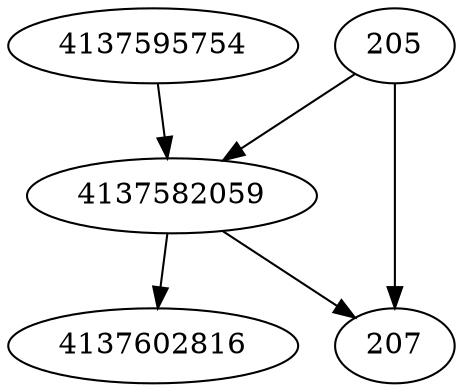 strict digraph  {
4137602816;
4137595754;
4137582059;
205;
207;
4137595754 -> 4137582059;
4137582059 -> 207;
4137582059 -> 4137602816;
205 -> 207;
205 -> 4137582059;
}
